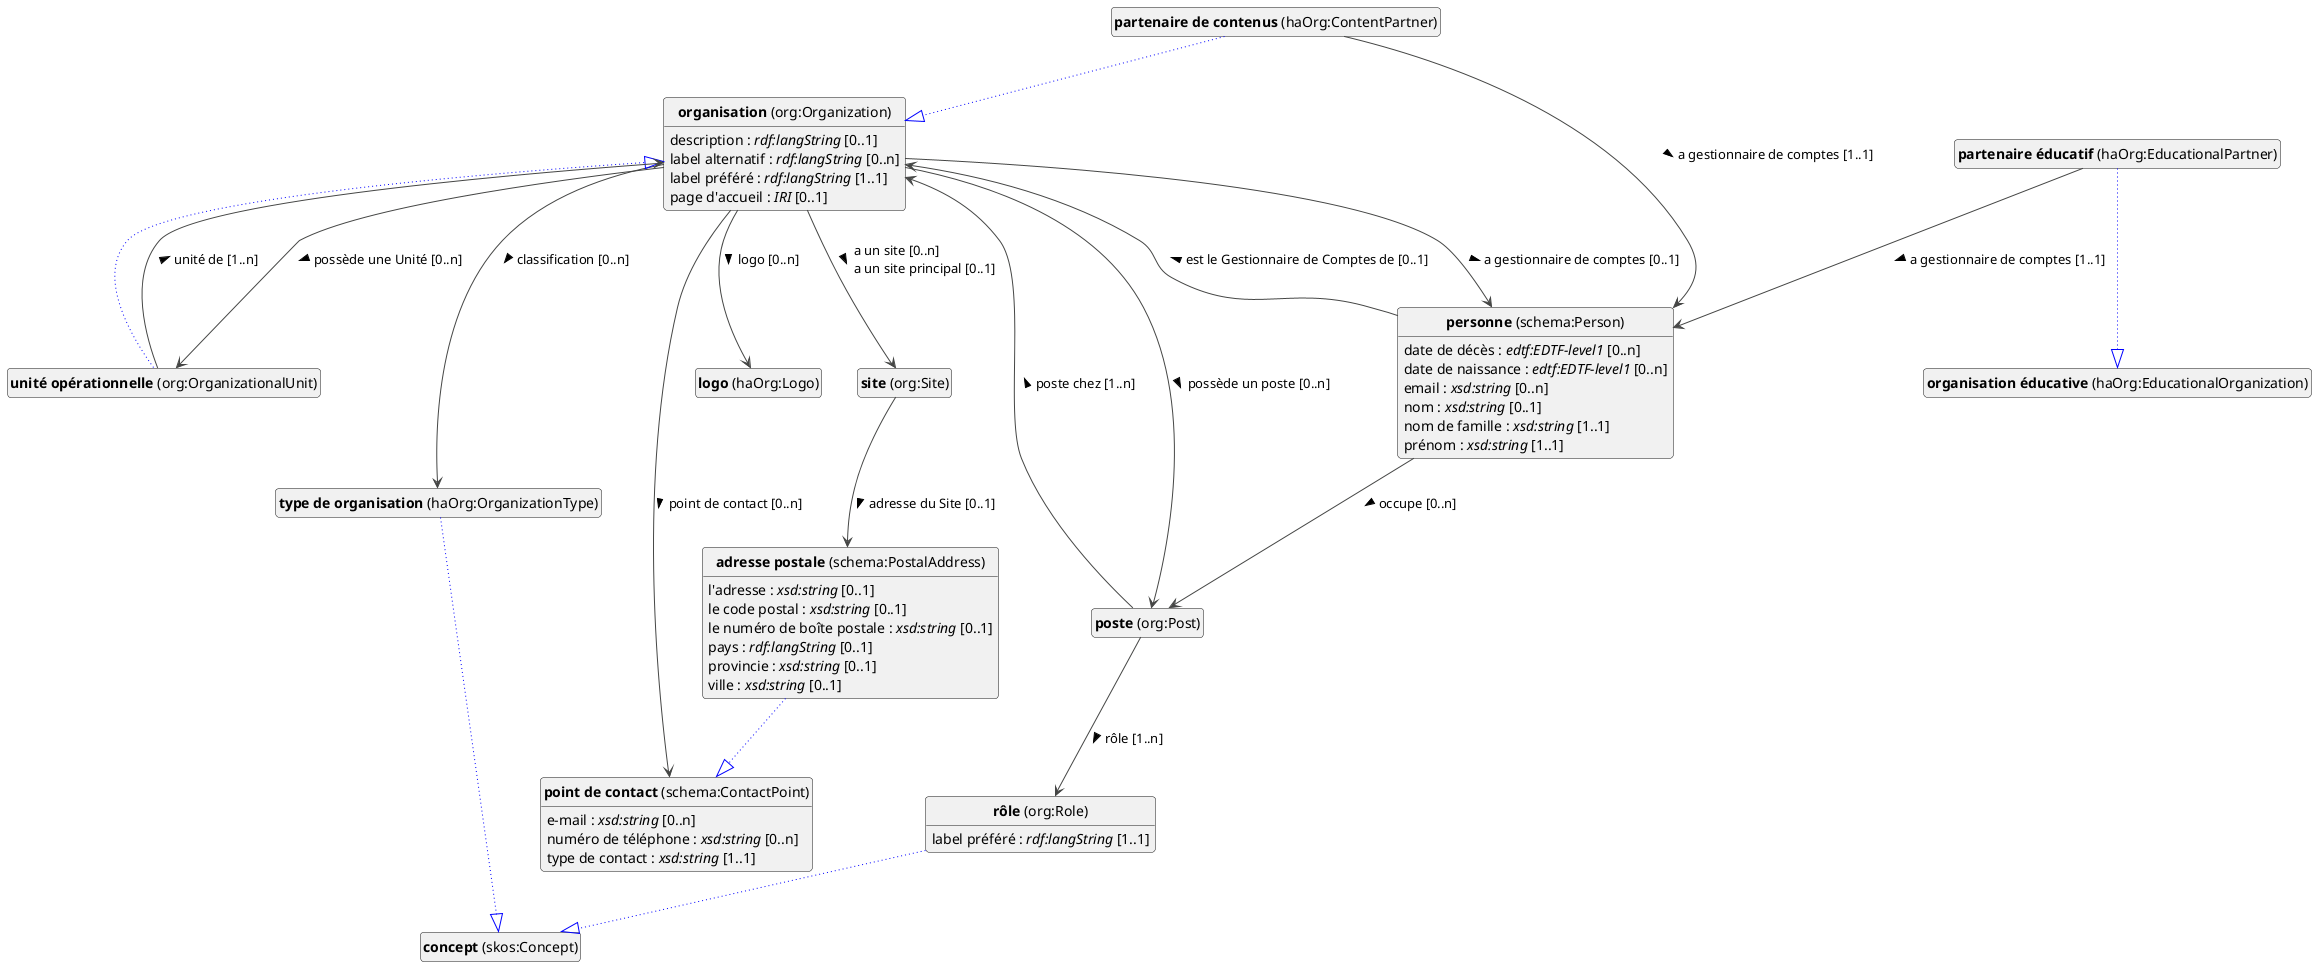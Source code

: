 @startuml
!theme vibrant
skinparam classFontSize 14
!define LIGHTORANGE
skinparam componentStyle uml2
skinparam wrapMessageWidth 1000
skinparam wrapWidth 1000
' skinparam ArrowColor #Maroon
' Remove shadows
skinparam shadowing false
'skinparam linetype polyline
skinparam ArrowMessageAlignment left
top to bottom direction


class "<b>adresse postale</b> (schema:PostalAddress)" as schema_PostalAddress [[#schema%3APostalAddress]]
class "<b>point de contact</b> (schema:ContactPoint)" as schema_ContactPoint [[#schema%3AContactPoint]]
class "<b>logo</b> (haOrg:Logo)" as haOrg_Logo [[#haOrg%3ALogo]]
class "<b>organisation</b> (org:Organization)" as org_Organization [[#org%3AOrganization]]
class "<b>partenaire de contenus</b> (haOrg:ContentPartner)" as haOrg_ContentPartner [[#haOrg%3AContentPartner]]
class "<b>organisation</b> (org:Organization)" as org_Organization [[#org%3AOrganization]]
class "<b>partenaire éducatif</b> (haOrg:EducationalPartner)" as haOrg_EducationalPartner [[#haOrg%3AEducationalPartner]]
class "<b>organisation éducative</b> (haOrg:EducationalOrganization)" as haOrg_EducationalOrganization [[#haOrg%3AEducationalOrganization]]
class "<b>personne</b> (schema:Person)" as schema_Person [[#schema%3APerson]]
class "<b>point de contact</b> (schema:ContactPoint)" as schema_ContactPoint [[#schema%3AContactPoint]]
class "<b>poste</b> (org:Post)" as org_Post [[#org%3APost]]
class "<b>rôle</b> (org:Role)" as org_Role [[#org%3ARole]]
class "<b>concept</b> (skos:Concept)" as skos_Concept [[#skos%3AConcept]]
class "<b>site</b> (org:Site)" as org_Site [[#org%3ASite]]
class "<b>type de organisation</b> (haOrg:OrganizationType)" as haOrg_OrganizationType [[#haOrg%3AOrganizationType]]
class "<b>concept</b> (skos:Concept)" as skos_Concept [[#skos%3AConcept]]
class "<b>unité opérationnelle</b> (org:OrganizationalUnit)" as org_OrganizationalUnit [[#org%3AOrganizationalUnit]]
class "<b>organisation</b> (org:Organization)" as org_Organization [[#org%3AOrganization]]

schema_PostalAddress --|> schema_ContactPoint #blue;line.dotted;text:blue

schema_PostalAddress : l'adresse : <i>xsd:string</i> [0..1]
schema_PostalAddress : le code postal : <i>xsd:string</i> [0..1]
schema_PostalAddress : le numéro de boîte postale : <i>xsd:string</i> [0..1]
schema_PostalAddress : pays : <i>rdf:langString</i> [0..1]
schema_PostalAddress : provincie : <i>xsd:string</i> [0..1]
schema_PostalAddress : ville : <i>xsd:string</i> [0..1]






org_Organization : description : <i>rdf:langString</i> [0..1]
org_Organization : label alternatif : <i>rdf:langString</i> [0..n]
org_Organization : label préféré : <i>rdf:langString</i> [1..1]
org_Organization : page d'accueil : <i>IRI</i> [0..1]

org_Organization --> haOrg_Logo :logo [0..n]  > 
org_Organization --> haOrg_OrganizationType :classification [0..n]  > 
org_Organization --> org_OrganizationalUnit :possède une Unité [0..n]  > 
org_Organization --> org_Post :possède un poste [0..n]  > 
org_Organization --> org_Site :a un site [0..n]  \la un site principal [0..1]  > 

org_Organization --> schema_ContactPoint :point de contact [0..n]  > 
org_Organization --> schema_Person :a gestionnaire de comptes [0..1]  > 

haOrg_ContentPartner --|> org_Organization #blue;line.dotted;text:blue

haOrg_ContentPartner --> schema_Person :a gestionnaire de comptes [1..1]  > 

haOrg_EducationalPartner --|> haOrg_EducationalOrganization #blue;line.dotted;text:blue

haOrg_EducationalPartner --> schema_Person :a gestionnaire de comptes [1..1]  > 


schema_Person : date de décès : <i>edtf:EDTF-level1</i> [0..n]
schema_Person : date de naissance : <i>edtf:EDTF-level1</i> [0..n]
schema_Person : email : <i>xsd:string</i> [0..n]
schema_Person : nom : <i>xsd:string</i> [0..1]
schema_Person : nom de famille : <i>xsd:string</i> [1..1]
schema_Person : prénom : <i>xsd:string</i> [1..1]

schema_Person --> org_Organization :est le Gestionnaire de Comptes de [0..1]  > 
schema_Person --> org_Post :occupe [0..n]  > 



schema_ContactPoint : e-mail : <i>xsd:string</i> [0..n]
schema_ContactPoint : numéro de téléphone : <i>xsd:string</i> [0..n]
schema_ContactPoint : type de contact : <i>xsd:string</i> [1..1]



org_Post --> org_Organization :poste chez [1..n]  > 
org_Post --> org_Role :rôle [1..n]  > 

org_Role --|> skos_Concept #blue;line.dotted;text:blue

org_Role : label préféré : <i>rdf:langString</i> [1..1]



org_Site --> schema_PostalAddress :adresse du Site [0..1]  > 

haOrg_OrganizationType --|> skos_Concept #blue;line.dotted;text:blue


org_OrganizationalUnit --|> org_Organization #blue;line.dotted;text:blue

org_OrganizationalUnit --> org_Organization :unité de [1..n]  > 


hide circle
hide methods
hide empty members
@enduml


